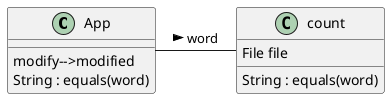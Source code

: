 
@startuml
class App {
  {method} modify-->modified
  String : equals(word)
}
class count{
  {field} File file
  String : equals(word)
}
class App
App - count : word >

@enduml

